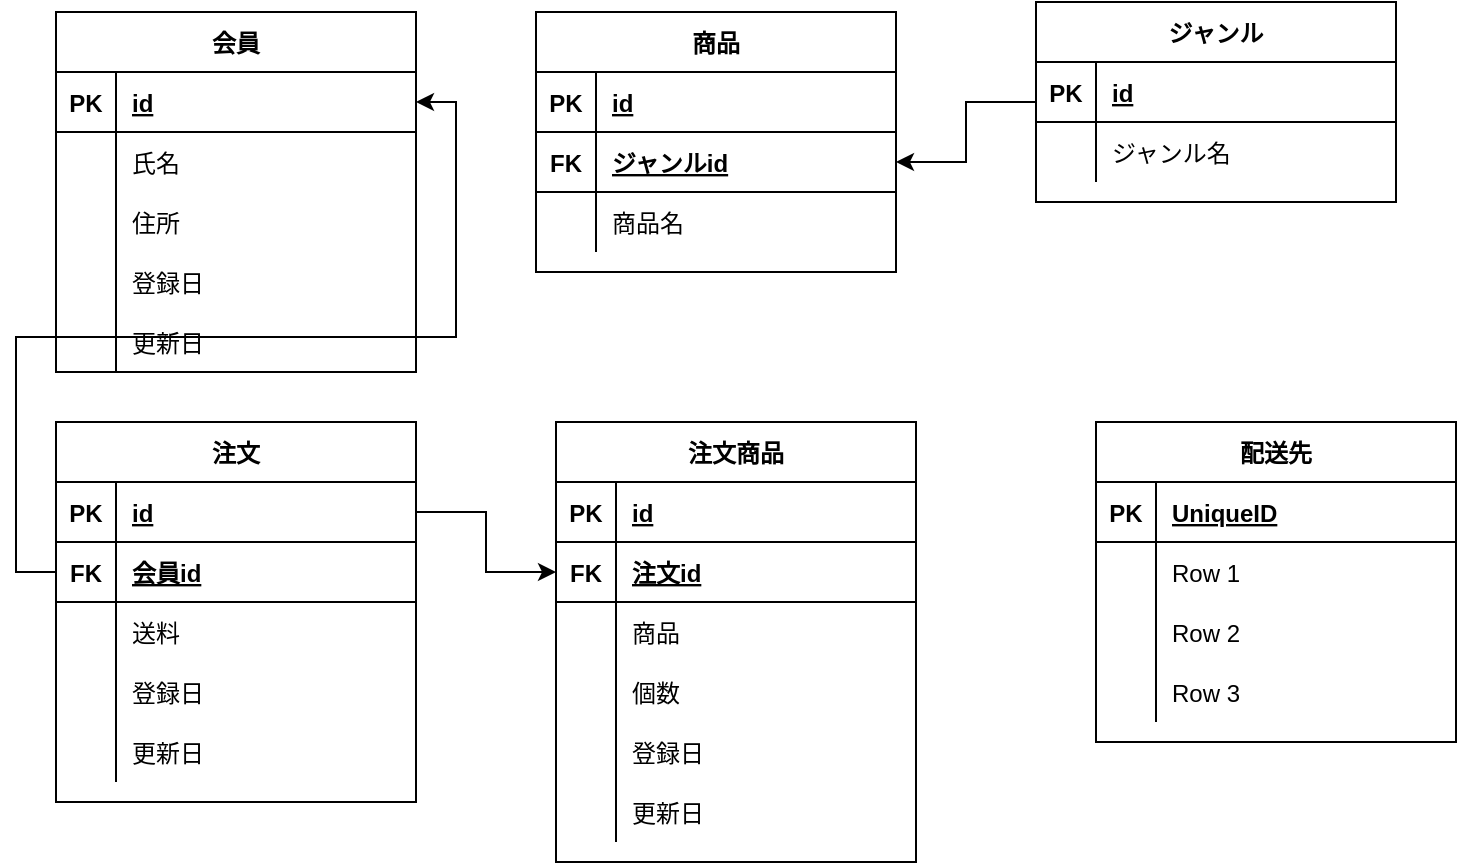 <mxfile version="15.0.3" type="github">
  <diagram id="TArUiUbcgP8ZQ5IDxST-" name="Page-1">
    <mxGraphModel dx="1695" dy="482" grid="1" gridSize="10" guides="1" tooltips="1" connect="1" arrows="1" fold="1" page="1" pageScale="1" pageWidth="827" pageHeight="1169" math="0" shadow="0">
      <root>
        <mxCell id="0" />
        <mxCell id="1" parent="0" />
        <mxCell id="U9Ilypw2iZtFGkeuuyww-1" value="会員" style="shape=table;startSize=30;container=1;collapsible=1;childLayout=tableLayout;fixedRows=1;rowLines=0;fontStyle=1;align=center;resizeLast=1;" vertex="1" parent="1">
          <mxGeometry x="20" y="30" width="180" height="180" as="geometry" />
        </mxCell>
        <mxCell id="U9Ilypw2iZtFGkeuuyww-2" value="" style="shape=partialRectangle;collapsible=0;dropTarget=0;pointerEvents=0;fillColor=none;top=0;left=0;bottom=1;right=0;points=[[0,0.5],[1,0.5]];portConstraint=eastwest;" vertex="1" parent="U9Ilypw2iZtFGkeuuyww-1">
          <mxGeometry y="30" width="180" height="30" as="geometry" />
        </mxCell>
        <mxCell id="U9Ilypw2iZtFGkeuuyww-3" value="PK" style="shape=partialRectangle;connectable=0;fillColor=none;top=0;left=0;bottom=0;right=0;fontStyle=1;overflow=hidden;" vertex="1" parent="U9Ilypw2iZtFGkeuuyww-2">
          <mxGeometry width="30" height="30" as="geometry" />
        </mxCell>
        <mxCell id="U9Ilypw2iZtFGkeuuyww-4" value="id" style="shape=partialRectangle;connectable=0;fillColor=none;top=0;left=0;bottom=0;right=0;align=left;spacingLeft=6;fontStyle=5;overflow=hidden;" vertex="1" parent="U9Ilypw2iZtFGkeuuyww-2">
          <mxGeometry x="30" width="150" height="30" as="geometry" />
        </mxCell>
        <mxCell id="U9Ilypw2iZtFGkeuuyww-5" value="" style="shape=partialRectangle;collapsible=0;dropTarget=0;pointerEvents=0;fillColor=none;top=0;left=0;bottom=0;right=0;points=[[0,0.5],[1,0.5]];portConstraint=eastwest;" vertex="1" parent="U9Ilypw2iZtFGkeuuyww-1">
          <mxGeometry y="60" width="180" height="30" as="geometry" />
        </mxCell>
        <mxCell id="U9Ilypw2iZtFGkeuuyww-6" value="" style="shape=partialRectangle;connectable=0;fillColor=none;top=0;left=0;bottom=0;right=0;editable=1;overflow=hidden;" vertex="1" parent="U9Ilypw2iZtFGkeuuyww-5">
          <mxGeometry width="30" height="30" as="geometry" />
        </mxCell>
        <mxCell id="U9Ilypw2iZtFGkeuuyww-7" value="氏名" style="shape=partialRectangle;connectable=0;fillColor=none;top=0;left=0;bottom=0;right=0;align=left;spacingLeft=6;overflow=hidden;" vertex="1" parent="U9Ilypw2iZtFGkeuuyww-5">
          <mxGeometry x="30" width="150" height="30" as="geometry" />
        </mxCell>
        <mxCell id="U9Ilypw2iZtFGkeuuyww-8" value="" style="shape=partialRectangle;collapsible=0;dropTarget=0;pointerEvents=0;fillColor=none;top=0;left=0;bottom=0;right=0;points=[[0,0.5],[1,0.5]];portConstraint=eastwest;" vertex="1" parent="U9Ilypw2iZtFGkeuuyww-1">
          <mxGeometry y="90" width="180" height="30" as="geometry" />
        </mxCell>
        <mxCell id="U9Ilypw2iZtFGkeuuyww-9" value="" style="shape=partialRectangle;connectable=0;fillColor=none;top=0;left=0;bottom=0;right=0;editable=1;overflow=hidden;" vertex="1" parent="U9Ilypw2iZtFGkeuuyww-8">
          <mxGeometry width="30" height="30" as="geometry" />
        </mxCell>
        <mxCell id="U9Ilypw2iZtFGkeuuyww-10" value="住所" style="shape=partialRectangle;connectable=0;fillColor=none;top=0;left=0;bottom=0;right=0;align=left;spacingLeft=6;overflow=hidden;" vertex="1" parent="U9Ilypw2iZtFGkeuuyww-8">
          <mxGeometry x="30" width="150" height="30" as="geometry" />
        </mxCell>
        <mxCell id="U9Ilypw2iZtFGkeuuyww-11" value="" style="shape=partialRectangle;collapsible=0;dropTarget=0;pointerEvents=0;fillColor=none;top=0;left=0;bottom=0;right=0;points=[[0,0.5],[1,0.5]];portConstraint=eastwest;" vertex="1" parent="U9Ilypw2iZtFGkeuuyww-1">
          <mxGeometry y="120" width="180" height="30" as="geometry" />
        </mxCell>
        <mxCell id="U9Ilypw2iZtFGkeuuyww-12" value="" style="shape=partialRectangle;connectable=0;fillColor=none;top=0;left=0;bottom=0;right=0;editable=1;overflow=hidden;" vertex="1" parent="U9Ilypw2iZtFGkeuuyww-11">
          <mxGeometry width="30" height="30" as="geometry" />
        </mxCell>
        <mxCell id="U9Ilypw2iZtFGkeuuyww-13" value="登録日" style="shape=partialRectangle;connectable=0;fillColor=none;top=0;left=0;bottom=0;right=0;align=left;spacingLeft=6;overflow=hidden;" vertex="1" parent="U9Ilypw2iZtFGkeuuyww-11">
          <mxGeometry x="30" width="150" height="30" as="geometry" />
        </mxCell>
        <mxCell id="U9Ilypw2iZtFGkeuuyww-79" value="" style="shape=partialRectangle;collapsible=0;dropTarget=0;pointerEvents=0;fillColor=none;top=0;left=0;bottom=0;right=0;points=[[0,0.5],[1,0.5]];portConstraint=eastwest;" vertex="1" parent="U9Ilypw2iZtFGkeuuyww-1">
          <mxGeometry y="150" width="180" height="30" as="geometry" />
        </mxCell>
        <mxCell id="U9Ilypw2iZtFGkeuuyww-80" value="" style="shape=partialRectangle;connectable=0;fillColor=none;top=0;left=0;bottom=0;right=0;editable=1;overflow=hidden;" vertex="1" parent="U9Ilypw2iZtFGkeuuyww-79">
          <mxGeometry width="30" height="30" as="geometry" />
        </mxCell>
        <mxCell id="U9Ilypw2iZtFGkeuuyww-81" value="更新日" style="shape=partialRectangle;connectable=0;fillColor=none;top=0;left=0;bottom=0;right=0;align=left;spacingLeft=6;overflow=hidden;" vertex="1" parent="U9Ilypw2iZtFGkeuuyww-79">
          <mxGeometry x="30" width="150" height="30" as="geometry" />
        </mxCell>
        <mxCell id="U9Ilypw2iZtFGkeuuyww-14" value="商品" style="shape=table;startSize=30;container=1;collapsible=1;childLayout=tableLayout;fixedRows=1;rowLines=0;fontStyle=1;align=center;resizeLast=1;" vertex="1" parent="1">
          <mxGeometry x="260" y="30" width="180" height="130" as="geometry" />
        </mxCell>
        <mxCell id="U9Ilypw2iZtFGkeuuyww-15" value="" style="shape=partialRectangle;collapsible=0;dropTarget=0;pointerEvents=0;fillColor=none;top=0;left=0;bottom=1;right=0;points=[[0,0.5],[1,0.5]];portConstraint=eastwest;" vertex="1" parent="U9Ilypw2iZtFGkeuuyww-14">
          <mxGeometry y="30" width="180" height="30" as="geometry" />
        </mxCell>
        <mxCell id="U9Ilypw2iZtFGkeuuyww-16" value="PK" style="shape=partialRectangle;connectable=0;fillColor=none;top=0;left=0;bottom=0;right=0;fontStyle=1;overflow=hidden;" vertex="1" parent="U9Ilypw2iZtFGkeuuyww-15">
          <mxGeometry width="30" height="30" as="geometry" />
        </mxCell>
        <mxCell id="U9Ilypw2iZtFGkeuuyww-17" value="id" style="shape=partialRectangle;connectable=0;fillColor=none;top=0;left=0;bottom=0;right=0;align=left;spacingLeft=6;fontStyle=5;overflow=hidden;" vertex="1" parent="U9Ilypw2iZtFGkeuuyww-15">
          <mxGeometry x="30" width="150" height="30" as="geometry" />
        </mxCell>
        <mxCell id="U9Ilypw2iZtFGkeuuyww-105" value="" style="shape=partialRectangle;collapsible=0;dropTarget=0;pointerEvents=0;fillColor=none;top=0;left=0;bottom=1;right=0;points=[[0,0.5],[1,0.5]];portConstraint=eastwest;" vertex="1" parent="U9Ilypw2iZtFGkeuuyww-14">
          <mxGeometry y="60" width="180" height="30" as="geometry" />
        </mxCell>
        <mxCell id="U9Ilypw2iZtFGkeuuyww-106" value="FK" style="shape=partialRectangle;connectable=0;fillColor=none;top=0;left=0;bottom=0;right=0;fontStyle=1;overflow=hidden;" vertex="1" parent="U9Ilypw2iZtFGkeuuyww-105">
          <mxGeometry width="30" height="30" as="geometry" />
        </mxCell>
        <mxCell id="U9Ilypw2iZtFGkeuuyww-107" value="ジャンルid" style="shape=partialRectangle;connectable=0;fillColor=none;top=0;left=0;bottom=0;right=0;align=left;spacingLeft=6;fontStyle=5;overflow=hidden;" vertex="1" parent="U9Ilypw2iZtFGkeuuyww-105">
          <mxGeometry x="30" width="150" height="30" as="geometry" />
        </mxCell>
        <mxCell id="U9Ilypw2iZtFGkeuuyww-18" value="" style="shape=partialRectangle;collapsible=0;dropTarget=0;pointerEvents=0;fillColor=none;top=0;left=0;bottom=0;right=0;points=[[0,0.5],[1,0.5]];portConstraint=eastwest;" vertex="1" parent="U9Ilypw2iZtFGkeuuyww-14">
          <mxGeometry y="90" width="180" height="30" as="geometry" />
        </mxCell>
        <mxCell id="U9Ilypw2iZtFGkeuuyww-19" value="" style="shape=partialRectangle;connectable=0;fillColor=none;top=0;left=0;bottom=0;right=0;editable=1;overflow=hidden;" vertex="1" parent="U9Ilypw2iZtFGkeuuyww-18">
          <mxGeometry width="30" height="30" as="geometry" />
        </mxCell>
        <mxCell id="U9Ilypw2iZtFGkeuuyww-20" value="商品名" style="shape=partialRectangle;connectable=0;fillColor=none;top=0;left=0;bottom=0;right=0;align=left;spacingLeft=6;overflow=hidden;" vertex="1" parent="U9Ilypw2iZtFGkeuuyww-18">
          <mxGeometry x="30" width="150" height="30" as="geometry" />
        </mxCell>
        <mxCell id="U9Ilypw2iZtFGkeuuyww-108" value="" style="edgeStyle=orthogonalEdgeStyle;rounded=0;orthogonalLoop=1;jettySize=auto;html=1;" edge="1" parent="1" source="U9Ilypw2iZtFGkeuuyww-27" target="U9Ilypw2iZtFGkeuuyww-105">
          <mxGeometry relative="1" as="geometry" />
        </mxCell>
        <mxCell id="U9Ilypw2iZtFGkeuuyww-27" value="ジャンル" style="shape=table;startSize=30;container=1;collapsible=1;childLayout=tableLayout;fixedRows=1;rowLines=0;fontStyle=1;align=center;resizeLast=1;" vertex="1" parent="1">
          <mxGeometry x="510" y="25" width="180" height="100" as="geometry" />
        </mxCell>
        <mxCell id="U9Ilypw2iZtFGkeuuyww-28" value="" style="shape=partialRectangle;collapsible=0;dropTarget=0;pointerEvents=0;fillColor=none;top=0;left=0;bottom=1;right=0;points=[[0,0.5],[1,0.5]];portConstraint=eastwest;" vertex="1" parent="U9Ilypw2iZtFGkeuuyww-27">
          <mxGeometry y="30" width="180" height="30" as="geometry" />
        </mxCell>
        <mxCell id="U9Ilypw2iZtFGkeuuyww-29" value="PK" style="shape=partialRectangle;connectable=0;fillColor=none;top=0;left=0;bottom=0;right=0;fontStyle=1;overflow=hidden;" vertex="1" parent="U9Ilypw2iZtFGkeuuyww-28">
          <mxGeometry width="30" height="30" as="geometry" />
        </mxCell>
        <mxCell id="U9Ilypw2iZtFGkeuuyww-30" value="id" style="shape=partialRectangle;connectable=0;fillColor=none;top=0;left=0;bottom=0;right=0;align=left;spacingLeft=6;fontStyle=5;overflow=hidden;" vertex="1" parent="U9Ilypw2iZtFGkeuuyww-28">
          <mxGeometry x="30" width="150" height="30" as="geometry" />
        </mxCell>
        <mxCell id="U9Ilypw2iZtFGkeuuyww-31" value="" style="shape=partialRectangle;collapsible=0;dropTarget=0;pointerEvents=0;fillColor=none;top=0;left=0;bottom=0;right=0;points=[[0,0.5],[1,0.5]];portConstraint=eastwest;" vertex="1" parent="U9Ilypw2iZtFGkeuuyww-27">
          <mxGeometry y="60" width="180" height="30" as="geometry" />
        </mxCell>
        <mxCell id="U9Ilypw2iZtFGkeuuyww-32" value="" style="shape=partialRectangle;connectable=0;fillColor=none;top=0;left=0;bottom=0;right=0;editable=1;overflow=hidden;" vertex="1" parent="U9Ilypw2iZtFGkeuuyww-31">
          <mxGeometry width="30" height="30" as="geometry" />
        </mxCell>
        <mxCell id="U9Ilypw2iZtFGkeuuyww-33" value="ジャンル名" style="shape=partialRectangle;connectable=0;fillColor=none;top=0;left=0;bottom=0;right=0;align=left;spacingLeft=6;overflow=hidden;" vertex="1" parent="U9Ilypw2iZtFGkeuuyww-31">
          <mxGeometry x="30" width="150" height="30" as="geometry" />
        </mxCell>
        <mxCell id="U9Ilypw2iZtFGkeuuyww-40" value="注文" style="shape=table;startSize=30;container=1;collapsible=1;childLayout=tableLayout;fixedRows=1;rowLines=0;fontStyle=1;align=center;resizeLast=1;" vertex="1" parent="1">
          <mxGeometry x="20" y="235" width="180" height="190" as="geometry" />
        </mxCell>
        <mxCell id="U9Ilypw2iZtFGkeuuyww-41" value="" style="shape=partialRectangle;collapsible=0;dropTarget=0;pointerEvents=0;fillColor=none;top=0;left=0;bottom=1;right=0;points=[[0,0.5],[1,0.5]];portConstraint=eastwest;" vertex="1" parent="U9Ilypw2iZtFGkeuuyww-40">
          <mxGeometry y="30" width="180" height="30" as="geometry" />
        </mxCell>
        <mxCell id="U9Ilypw2iZtFGkeuuyww-42" value="PK" style="shape=partialRectangle;connectable=0;fillColor=none;top=0;left=0;bottom=0;right=0;fontStyle=1;overflow=hidden;" vertex="1" parent="U9Ilypw2iZtFGkeuuyww-41">
          <mxGeometry width="30" height="30" as="geometry" />
        </mxCell>
        <mxCell id="U9Ilypw2iZtFGkeuuyww-43" value="id" style="shape=partialRectangle;connectable=0;fillColor=none;top=0;left=0;bottom=0;right=0;align=left;spacingLeft=6;fontStyle=5;overflow=hidden;" vertex="1" parent="U9Ilypw2iZtFGkeuuyww-41">
          <mxGeometry x="30" width="150" height="30" as="geometry" />
        </mxCell>
        <mxCell id="U9Ilypw2iZtFGkeuuyww-102" value="" style="shape=partialRectangle;collapsible=0;dropTarget=0;pointerEvents=0;fillColor=none;top=0;left=0;bottom=1;right=0;points=[[0,0.5],[1,0.5]];portConstraint=eastwest;" vertex="1" parent="U9Ilypw2iZtFGkeuuyww-40">
          <mxGeometry y="60" width="180" height="30" as="geometry" />
        </mxCell>
        <mxCell id="U9Ilypw2iZtFGkeuuyww-103" value="FK" style="shape=partialRectangle;connectable=0;fillColor=none;top=0;left=0;bottom=0;right=0;fontStyle=1;overflow=hidden;" vertex="1" parent="U9Ilypw2iZtFGkeuuyww-102">
          <mxGeometry width="30" height="30" as="geometry" />
        </mxCell>
        <mxCell id="U9Ilypw2iZtFGkeuuyww-104" value="会員id" style="shape=partialRectangle;connectable=0;fillColor=none;top=0;left=0;bottom=0;right=0;align=left;spacingLeft=6;fontStyle=5;overflow=hidden;" vertex="1" parent="U9Ilypw2iZtFGkeuuyww-102">
          <mxGeometry x="30" width="150" height="30" as="geometry" />
        </mxCell>
        <mxCell id="U9Ilypw2iZtFGkeuuyww-47" value="" style="shape=partialRectangle;collapsible=0;dropTarget=0;pointerEvents=0;fillColor=none;top=0;left=0;bottom=0;right=0;points=[[0,0.5],[1,0.5]];portConstraint=eastwest;" vertex="1" parent="U9Ilypw2iZtFGkeuuyww-40">
          <mxGeometry y="90" width="180" height="30" as="geometry" />
        </mxCell>
        <mxCell id="U9Ilypw2iZtFGkeuuyww-48" value="" style="shape=partialRectangle;connectable=0;fillColor=none;top=0;left=0;bottom=0;right=0;editable=1;overflow=hidden;" vertex="1" parent="U9Ilypw2iZtFGkeuuyww-47">
          <mxGeometry width="30" height="30" as="geometry" />
        </mxCell>
        <mxCell id="U9Ilypw2iZtFGkeuuyww-49" value="送料" style="shape=partialRectangle;connectable=0;fillColor=none;top=0;left=0;bottom=0;right=0;align=left;spacingLeft=6;overflow=hidden;" vertex="1" parent="U9Ilypw2iZtFGkeuuyww-47">
          <mxGeometry x="30" width="150" height="30" as="geometry" />
        </mxCell>
        <mxCell id="U9Ilypw2iZtFGkeuuyww-50" value="" style="shape=partialRectangle;collapsible=0;dropTarget=0;pointerEvents=0;fillColor=none;top=0;left=0;bottom=0;right=0;points=[[0,0.5],[1,0.5]];portConstraint=eastwest;" vertex="1" parent="U9Ilypw2iZtFGkeuuyww-40">
          <mxGeometry y="120" width="180" height="30" as="geometry" />
        </mxCell>
        <mxCell id="U9Ilypw2iZtFGkeuuyww-51" value="" style="shape=partialRectangle;connectable=0;fillColor=none;top=0;left=0;bottom=0;right=0;editable=1;overflow=hidden;" vertex="1" parent="U9Ilypw2iZtFGkeuuyww-50">
          <mxGeometry width="30" height="30" as="geometry" />
        </mxCell>
        <mxCell id="U9Ilypw2iZtFGkeuuyww-52" value="登録日" style="shape=partialRectangle;connectable=0;fillColor=none;top=0;left=0;bottom=0;right=0;align=left;spacingLeft=6;overflow=hidden;" vertex="1" parent="U9Ilypw2iZtFGkeuuyww-50">
          <mxGeometry x="30" width="150" height="30" as="geometry" />
        </mxCell>
        <mxCell id="U9Ilypw2iZtFGkeuuyww-82" value="" style="shape=partialRectangle;collapsible=0;dropTarget=0;pointerEvents=0;fillColor=none;top=0;left=0;bottom=0;right=0;points=[[0,0.5],[1,0.5]];portConstraint=eastwest;" vertex="1" parent="U9Ilypw2iZtFGkeuuyww-40">
          <mxGeometry y="150" width="180" height="30" as="geometry" />
        </mxCell>
        <mxCell id="U9Ilypw2iZtFGkeuuyww-83" value="" style="shape=partialRectangle;connectable=0;fillColor=none;top=0;left=0;bottom=0;right=0;editable=1;overflow=hidden;" vertex="1" parent="U9Ilypw2iZtFGkeuuyww-82">
          <mxGeometry width="30" height="30" as="geometry" />
        </mxCell>
        <mxCell id="U9Ilypw2iZtFGkeuuyww-84" value="更新日" style="shape=partialRectangle;connectable=0;fillColor=none;top=0;left=0;bottom=0;right=0;align=left;spacingLeft=6;overflow=hidden;" vertex="1" parent="U9Ilypw2iZtFGkeuuyww-82">
          <mxGeometry x="30" width="150" height="30" as="geometry" />
        </mxCell>
        <mxCell id="U9Ilypw2iZtFGkeuuyww-53" value="配送先" style="shape=table;startSize=30;container=1;collapsible=1;childLayout=tableLayout;fixedRows=1;rowLines=0;fontStyle=1;align=center;resizeLast=1;" vertex="1" parent="1">
          <mxGeometry x="540" y="235" width="180" height="160" as="geometry" />
        </mxCell>
        <mxCell id="U9Ilypw2iZtFGkeuuyww-54" value="" style="shape=partialRectangle;collapsible=0;dropTarget=0;pointerEvents=0;fillColor=none;top=0;left=0;bottom=1;right=0;points=[[0,0.5],[1,0.5]];portConstraint=eastwest;" vertex="1" parent="U9Ilypw2iZtFGkeuuyww-53">
          <mxGeometry y="30" width="180" height="30" as="geometry" />
        </mxCell>
        <mxCell id="U9Ilypw2iZtFGkeuuyww-55" value="PK" style="shape=partialRectangle;connectable=0;fillColor=none;top=0;left=0;bottom=0;right=0;fontStyle=1;overflow=hidden;" vertex="1" parent="U9Ilypw2iZtFGkeuuyww-54">
          <mxGeometry width="30" height="30" as="geometry" />
        </mxCell>
        <mxCell id="U9Ilypw2iZtFGkeuuyww-56" value="UniqueID" style="shape=partialRectangle;connectable=0;fillColor=none;top=0;left=0;bottom=0;right=0;align=left;spacingLeft=6;fontStyle=5;overflow=hidden;" vertex="1" parent="U9Ilypw2iZtFGkeuuyww-54">
          <mxGeometry x="30" width="150" height="30" as="geometry" />
        </mxCell>
        <mxCell id="U9Ilypw2iZtFGkeuuyww-57" value="" style="shape=partialRectangle;collapsible=0;dropTarget=0;pointerEvents=0;fillColor=none;top=0;left=0;bottom=0;right=0;points=[[0,0.5],[1,0.5]];portConstraint=eastwest;" vertex="1" parent="U9Ilypw2iZtFGkeuuyww-53">
          <mxGeometry y="60" width="180" height="30" as="geometry" />
        </mxCell>
        <mxCell id="U9Ilypw2iZtFGkeuuyww-58" value="" style="shape=partialRectangle;connectable=0;fillColor=none;top=0;left=0;bottom=0;right=0;editable=1;overflow=hidden;" vertex="1" parent="U9Ilypw2iZtFGkeuuyww-57">
          <mxGeometry width="30" height="30" as="geometry" />
        </mxCell>
        <mxCell id="U9Ilypw2iZtFGkeuuyww-59" value="Row 1" style="shape=partialRectangle;connectable=0;fillColor=none;top=0;left=0;bottom=0;right=0;align=left;spacingLeft=6;overflow=hidden;" vertex="1" parent="U9Ilypw2iZtFGkeuuyww-57">
          <mxGeometry x="30" width="150" height="30" as="geometry" />
        </mxCell>
        <mxCell id="U9Ilypw2iZtFGkeuuyww-60" value="" style="shape=partialRectangle;collapsible=0;dropTarget=0;pointerEvents=0;fillColor=none;top=0;left=0;bottom=0;right=0;points=[[0,0.5],[1,0.5]];portConstraint=eastwest;" vertex="1" parent="U9Ilypw2iZtFGkeuuyww-53">
          <mxGeometry y="90" width="180" height="30" as="geometry" />
        </mxCell>
        <mxCell id="U9Ilypw2iZtFGkeuuyww-61" value="" style="shape=partialRectangle;connectable=0;fillColor=none;top=0;left=0;bottom=0;right=0;editable=1;overflow=hidden;" vertex="1" parent="U9Ilypw2iZtFGkeuuyww-60">
          <mxGeometry width="30" height="30" as="geometry" />
        </mxCell>
        <mxCell id="U9Ilypw2iZtFGkeuuyww-62" value="Row 2" style="shape=partialRectangle;connectable=0;fillColor=none;top=0;left=0;bottom=0;right=0;align=left;spacingLeft=6;overflow=hidden;" vertex="1" parent="U9Ilypw2iZtFGkeuuyww-60">
          <mxGeometry x="30" width="150" height="30" as="geometry" />
        </mxCell>
        <mxCell id="U9Ilypw2iZtFGkeuuyww-63" value="" style="shape=partialRectangle;collapsible=0;dropTarget=0;pointerEvents=0;fillColor=none;top=0;left=0;bottom=0;right=0;points=[[0,0.5],[1,0.5]];portConstraint=eastwest;" vertex="1" parent="U9Ilypw2iZtFGkeuuyww-53">
          <mxGeometry y="120" width="180" height="30" as="geometry" />
        </mxCell>
        <mxCell id="U9Ilypw2iZtFGkeuuyww-64" value="" style="shape=partialRectangle;connectable=0;fillColor=none;top=0;left=0;bottom=0;right=0;editable=1;overflow=hidden;" vertex="1" parent="U9Ilypw2iZtFGkeuuyww-63">
          <mxGeometry width="30" height="30" as="geometry" />
        </mxCell>
        <mxCell id="U9Ilypw2iZtFGkeuuyww-65" value="Row 3" style="shape=partialRectangle;connectable=0;fillColor=none;top=0;left=0;bottom=0;right=0;align=left;spacingLeft=6;overflow=hidden;" vertex="1" parent="U9Ilypw2iZtFGkeuuyww-63">
          <mxGeometry x="30" width="150" height="30" as="geometry" />
        </mxCell>
        <mxCell id="U9Ilypw2iZtFGkeuuyww-66" value="注文商品" style="shape=table;startSize=30;container=1;collapsible=1;childLayout=tableLayout;fixedRows=1;rowLines=0;fontStyle=1;align=center;resizeLast=1;" vertex="1" parent="1">
          <mxGeometry x="270" y="235" width="180" height="220" as="geometry" />
        </mxCell>
        <mxCell id="U9Ilypw2iZtFGkeuuyww-67" value="" style="shape=partialRectangle;collapsible=0;dropTarget=0;pointerEvents=0;fillColor=none;top=0;left=0;bottom=1;right=0;points=[[0,0.5],[1,0.5]];portConstraint=eastwest;" vertex="1" parent="U9Ilypw2iZtFGkeuuyww-66">
          <mxGeometry y="30" width="180" height="30" as="geometry" />
        </mxCell>
        <mxCell id="U9Ilypw2iZtFGkeuuyww-68" value="PK" style="shape=partialRectangle;connectable=0;fillColor=none;top=0;left=0;bottom=0;right=0;fontStyle=1;overflow=hidden;" vertex="1" parent="U9Ilypw2iZtFGkeuuyww-67">
          <mxGeometry width="30" height="30" as="geometry" />
        </mxCell>
        <mxCell id="U9Ilypw2iZtFGkeuuyww-69" value="id" style="shape=partialRectangle;connectable=0;fillColor=none;top=0;left=0;bottom=0;right=0;align=left;spacingLeft=6;fontStyle=5;overflow=hidden;" vertex="1" parent="U9Ilypw2iZtFGkeuuyww-67">
          <mxGeometry x="30" width="150" height="30" as="geometry" />
        </mxCell>
        <mxCell id="U9Ilypw2iZtFGkeuuyww-88" value="" style="shape=partialRectangle;collapsible=0;dropTarget=0;pointerEvents=0;fillColor=none;top=0;left=0;bottom=1;right=0;points=[[0,0.5],[1,0.5]];portConstraint=eastwest;" vertex="1" parent="U9Ilypw2iZtFGkeuuyww-66">
          <mxGeometry y="60" width="180" height="30" as="geometry" />
        </mxCell>
        <mxCell id="U9Ilypw2iZtFGkeuuyww-89" value="FK" style="shape=partialRectangle;connectable=0;fillColor=none;top=0;left=0;bottom=0;right=0;fontStyle=1;overflow=hidden;" vertex="1" parent="U9Ilypw2iZtFGkeuuyww-88">
          <mxGeometry width="30" height="30" as="geometry" />
        </mxCell>
        <mxCell id="U9Ilypw2iZtFGkeuuyww-90" value="注文id" style="shape=partialRectangle;connectable=0;fillColor=none;top=0;left=0;bottom=0;right=0;align=left;spacingLeft=6;fontStyle=5;overflow=hidden;" vertex="1" parent="U9Ilypw2iZtFGkeuuyww-88">
          <mxGeometry x="30" width="150" height="30" as="geometry" />
        </mxCell>
        <mxCell id="U9Ilypw2iZtFGkeuuyww-70" value="" style="shape=partialRectangle;collapsible=0;dropTarget=0;pointerEvents=0;fillColor=none;top=0;left=0;bottom=0;right=0;points=[[0,0.5],[1,0.5]];portConstraint=eastwest;" vertex="1" parent="U9Ilypw2iZtFGkeuuyww-66">
          <mxGeometry y="90" width="180" height="30" as="geometry" />
        </mxCell>
        <mxCell id="U9Ilypw2iZtFGkeuuyww-71" value="" style="shape=partialRectangle;connectable=0;fillColor=none;top=0;left=0;bottom=0;right=0;editable=1;overflow=hidden;" vertex="1" parent="U9Ilypw2iZtFGkeuuyww-70">
          <mxGeometry width="30" height="30" as="geometry" />
        </mxCell>
        <mxCell id="U9Ilypw2iZtFGkeuuyww-72" value="商品" style="shape=partialRectangle;connectable=0;fillColor=none;top=0;left=0;bottom=0;right=0;align=left;spacingLeft=6;overflow=hidden;" vertex="1" parent="U9Ilypw2iZtFGkeuuyww-70">
          <mxGeometry x="30" width="150" height="30" as="geometry" />
        </mxCell>
        <mxCell id="U9Ilypw2iZtFGkeuuyww-73" value="" style="shape=partialRectangle;collapsible=0;dropTarget=0;pointerEvents=0;fillColor=none;top=0;left=0;bottom=0;right=0;points=[[0,0.5],[1,0.5]];portConstraint=eastwest;" vertex="1" parent="U9Ilypw2iZtFGkeuuyww-66">
          <mxGeometry y="120" width="180" height="30" as="geometry" />
        </mxCell>
        <mxCell id="U9Ilypw2iZtFGkeuuyww-74" value="" style="shape=partialRectangle;connectable=0;fillColor=none;top=0;left=0;bottom=0;right=0;editable=1;overflow=hidden;" vertex="1" parent="U9Ilypw2iZtFGkeuuyww-73">
          <mxGeometry width="30" height="30" as="geometry" />
        </mxCell>
        <mxCell id="U9Ilypw2iZtFGkeuuyww-75" value="個数" style="shape=partialRectangle;connectable=0;fillColor=none;top=0;left=0;bottom=0;right=0;align=left;spacingLeft=6;overflow=hidden;" vertex="1" parent="U9Ilypw2iZtFGkeuuyww-73">
          <mxGeometry x="30" width="150" height="30" as="geometry" />
        </mxCell>
        <mxCell id="U9Ilypw2iZtFGkeuuyww-76" value="" style="shape=partialRectangle;collapsible=0;dropTarget=0;pointerEvents=0;fillColor=none;top=0;left=0;bottom=0;right=0;points=[[0,0.5],[1,0.5]];portConstraint=eastwest;" vertex="1" parent="U9Ilypw2iZtFGkeuuyww-66">
          <mxGeometry y="150" width="180" height="30" as="geometry" />
        </mxCell>
        <mxCell id="U9Ilypw2iZtFGkeuuyww-77" value="" style="shape=partialRectangle;connectable=0;fillColor=none;top=0;left=0;bottom=0;right=0;editable=1;overflow=hidden;" vertex="1" parent="U9Ilypw2iZtFGkeuuyww-76">
          <mxGeometry width="30" height="30" as="geometry" />
        </mxCell>
        <mxCell id="U9Ilypw2iZtFGkeuuyww-78" value="登録日" style="shape=partialRectangle;connectable=0;fillColor=none;top=0;left=0;bottom=0;right=0;align=left;spacingLeft=6;overflow=hidden;" vertex="1" parent="U9Ilypw2iZtFGkeuuyww-76">
          <mxGeometry x="30" width="150" height="30" as="geometry" />
        </mxCell>
        <mxCell id="U9Ilypw2iZtFGkeuuyww-85" value="" style="shape=partialRectangle;collapsible=0;dropTarget=0;pointerEvents=0;fillColor=none;top=0;left=0;bottom=0;right=0;points=[[0,0.5],[1,0.5]];portConstraint=eastwest;" vertex="1" parent="U9Ilypw2iZtFGkeuuyww-66">
          <mxGeometry y="180" width="180" height="30" as="geometry" />
        </mxCell>
        <mxCell id="U9Ilypw2iZtFGkeuuyww-86" value="" style="shape=partialRectangle;connectable=0;fillColor=none;top=0;left=0;bottom=0;right=0;editable=1;overflow=hidden;" vertex="1" parent="U9Ilypw2iZtFGkeuuyww-85">
          <mxGeometry width="30" height="30" as="geometry" />
        </mxCell>
        <mxCell id="U9Ilypw2iZtFGkeuuyww-87" value="更新日" style="shape=partialRectangle;connectable=0;fillColor=none;top=0;left=0;bottom=0;right=0;align=left;spacingLeft=6;overflow=hidden;" vertex="1" parent="U9Ilypw2iZtFGkeuuyww-85">
          <mxGeometry x="30" width="150" height="30" as="geometry" />
        </mxCell>
        <mxCell id="U9Ilypw2iZtFGkeuuyww-109" value="" style="edgeStyle=orthogonalEdgeStyle;rounded=0;orthogonalLoop=1;jettySize=auto;html=1;entryX=1;entryY=0.5;entryDx=0;entryDy=0;" edge="1" parent="1" source="U9Ilypw2iZtFGkeuuyww-102" target="U9Ilypw2iZtFGkeuuyww-2">
          <mxGeometry relative="1" as="geometry" />
        </mxCell>
        <mxCell id="U9Ilypw2iZtFGkeuuyww-113" value="" style="edgeStyle=orthogonalEdgeStyle;rounded=0;orthogonalLoop=1;jettySize=auto;html=1;" edge="1" parent="1" source="U9Ilypw2iZtFGkeuuyww-41" target="U9Ilypw2iZtFGkeuuyww-88">
          <mxGeometry relative="1" as="geometry" />
        </mxCell>
      </root>
    </mxGraphModel>
  </diagram>
</mxfile>
